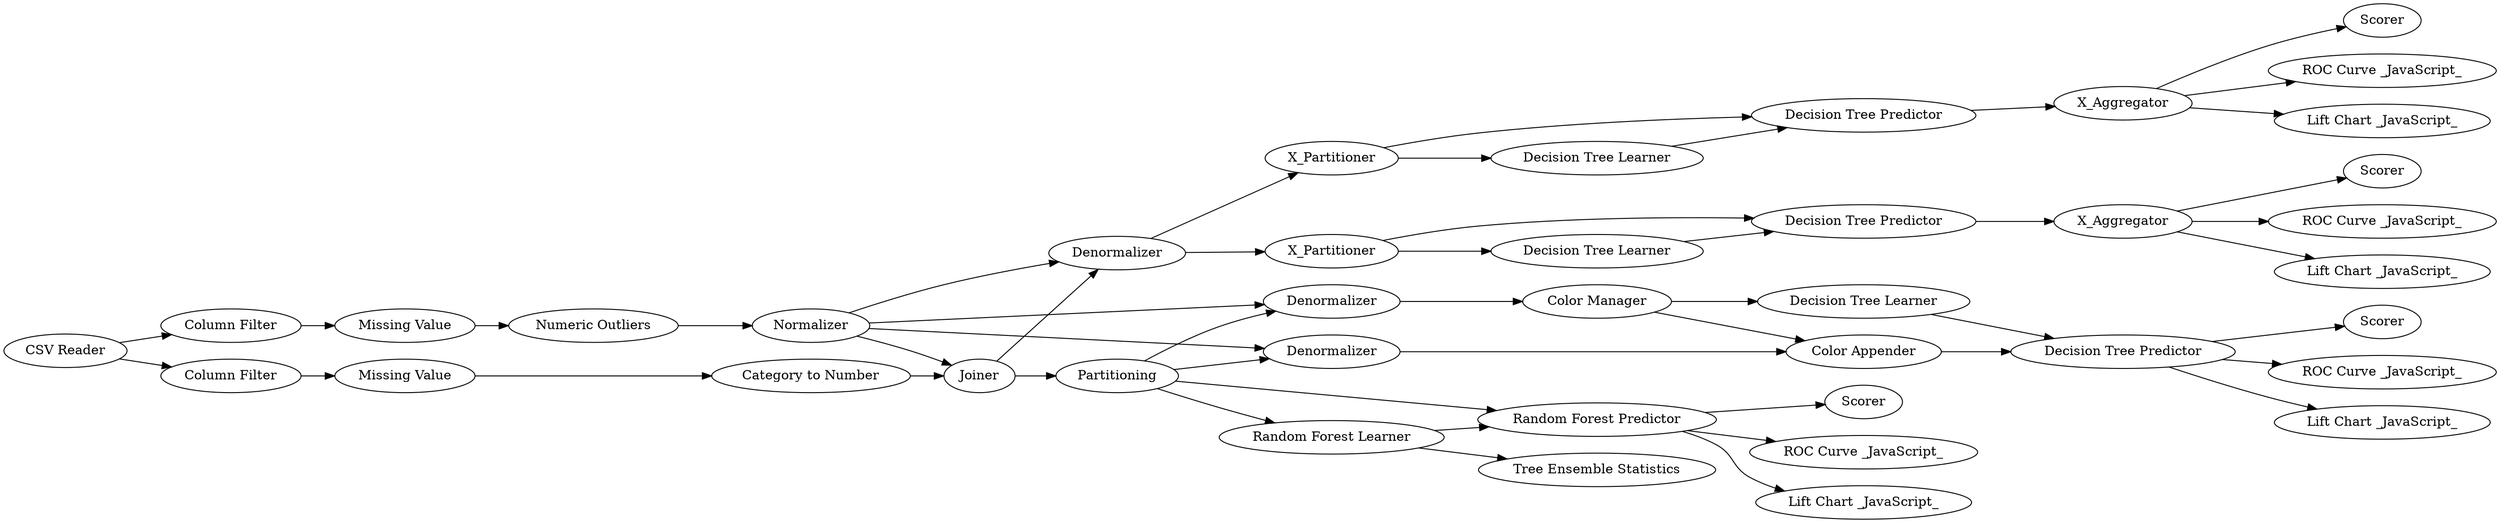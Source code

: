 digraph {
	1 [label="CSV Reader"]
	2 [label="Column Filter"]
	3 [label="Column Filter"]
	4 [label="Missing Value"]
	5 [label="Missing Value"]
	7 [label="Category to Number"]
	8 [label="Numeric Outliers"]
	9 [label=Normalizer]
	12 [label=Partitioning]
	13 [label="Color Manager"]
	14 [label="Color Appender"]
	15 [label="Decision Tree Learner"]
	16 [label="Decision Tree Predictor"]
	17 [label=Denormalizer]
	19 [label=Scorer]
	25 [label=Joiner]
	26 [label=Denormalizer]
	65 [label="ROC Curve _JavaScript_"]
	66 [label="Lift Chart _JavaScript_"]
	67 [label=X_Partitioner]
	68 [label=X_Aggregator]
	69 [label="Decision Tree Learner"]
	70 [label="Decision Tree Predictor"]
	71 [label=Scorer]
	72 [label=Denormalizer]
	73 [label="ROC Curve _JavaScript_"]
	74 [label="Lift Chart _JavaScript_"]
	75 [label="Random Forest Learner"]
	76 [label="Random Forest Predictor"]
	77 [label="Tree Ensemble Statistics"]
	78 [label=Scorer]
	79 [label=X_Partitioner]
	80 [label=X_Aggregator]
	81 [label="Decision Tree Learner"]
	82 [label="Decision Tree Predictor"]
	83 [label=Scorer]
	84 [label="ROC Curve _JavaScript_"]
	85 [label="Lift Chart _JavaScript_"]
	86 [label="ROC Curve _JavaScript_"]
	87 [label="Lift Chart _JavaScript_"]
	1 -> 3
	1 -> 2
	2 -> 4
	3 -> 5
	4 -> 7
	5 -> 8
	7 -> 25
	8 -> 9
	9 -> 72
	9 -> 25
	9 -> 26
	9 -> 17
	12 -> 76
	12 -> 75
	12 -> 26
	12 -> 17
	13 -> 15
	13 -> 14
	14 -> 16
	15 -> 16
	16 -> 19
	16 -> 65
	16 -> 66
	17 -> 13
	25 -> 72
	25 -> 12
	26 -> 14
	67 -> 70
	67 -> 69
	68 -> 71
	68 -> 73
	68 -> 74
	69 -> 70
	70 -> 68
	72 -> 79
	72 -> 67
	75 -> 77
	75 -> 76
	76 -> 78
	76 -> 86
	76 -> 87
	79 -> 82
	79 -> 81
	80 -> 83
	80 -> 84
	80 -> 85
	81 -> 82
	82 -> 80
	rankdir=LR
}
